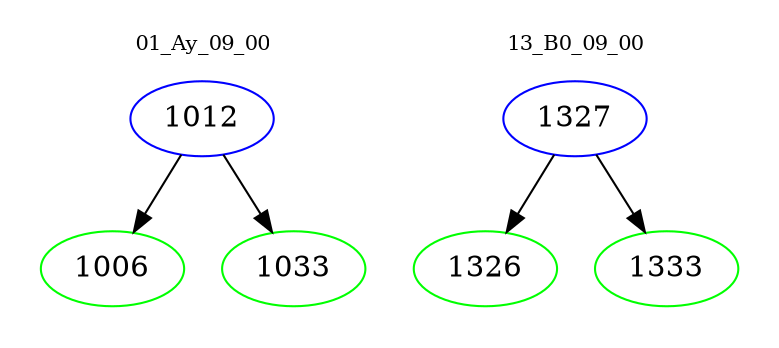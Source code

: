 digraph{
subgraph cluster_0 {
color = white
label = "01_Ay_09_00";
fontsize=10;
T0_1012 [label="1012", color="blue"]
T0_1012 -> T0_1006 [color="black"]
T0_1006 [label="1006", color="green"]
T0_1012 -> T0_1033 [color="black"]
T0_1033 [label="1033", color="green"]
}
subgraph cluster_1 {
color = white
label = "13_B0_09_00";
fontsize=10;
T1_1327 [label="1327", color="blue"]
T1_1327 -> T1_1326 [color="black"]
T1_1326 [label="1326", color="green"]
T1_1327 -> T1_1333 [color="black"]
T1_1333 [label="1333", color="green"]
}
}
